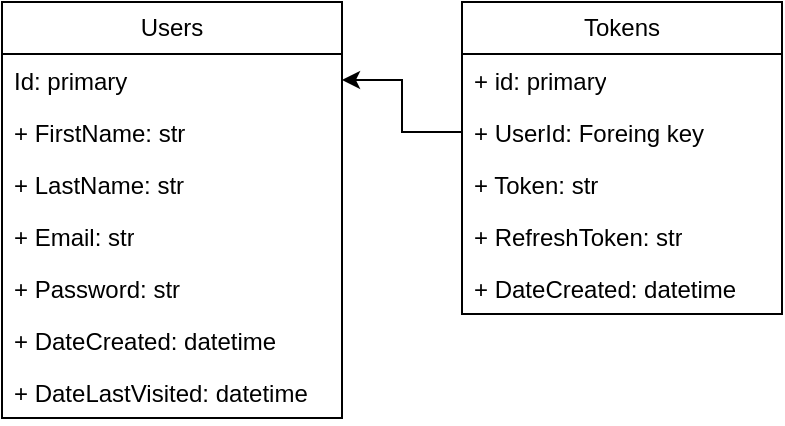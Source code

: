 <mxfile version="22.1.2" type="device">
  <diagram name="Страница — 1" id="LIQPw0zeLpigMZP6GkhF">
    <mxGraphModel dx="472" dy="827" grid="1" gridSize="10" guides="1" tooltips="1" connect="1" arrows="1" fold="1" page="1" pageScale="1" pageWidth="827" pageHeight="1169" math="0" shadow="0">
      <root>
        <mxCell id="0" />
        <mxCell id="1" parent="0" />
        <mxCell id="AipwCKXK7EPx2CywiBRM-5" value="Users" style="swimlane;fontStyle=0;childLayout=stackLayout;horizontal=1;startSize=26;fillColor=none;horizontalStack=0;resizeParent=1;resizeParentMax=0;resizeLast=0;collapsible=1;marginBottom=0;whiteSpace=wrap;html=1;" vertex="1" parent="1">
          <mxGeometry x="150" y="220" width="170" height="208" as="geometry" />
        </mxCell>
        <mxCell id="AipwCKXK7EPx2CywiBRM-6" value="Id: primary" style="text;strokeColor=none;fillColor=none;align=left;verticalAlign=top;spacingLeft=4;spacingRight=4;overflow=hidden;rotatable=0;points=[[0,0.5],[1,0.5]];portConstraint=eastwest;whiteSpace=wrap;html=1;" vertex="1" parent="AipwCKXK7EPx2CywiBRM-5">
          <mxGeometry y="26" width="170" height="26" as="geometry" />
        </mxCell>
        <mxCell id="AipwCKXK7EPx2CywiBRM-7" value="+ FirstName: str" style="text;strokeColor=none;fillColor=none;align=left;verticalAlign=top;spacingLeft=4;spacingRight=4;overflow=hidden;rotatable=0;points=[[0,0.5],[1,0.5]];portConstraint=eastwest;whiteSpace=wrap;html=1;" vertex="1" parent="AipwCKXK7EPx2CywiBRM-5">
          <mxGeometry y="52" width="170" height="26" as="geometry" />
        </mxCell>
        <mxCell id="AipwCKXK7EPx2CywiBRM-12" value="+ LastName: str" style="text;strokeColor=none;fillColor=none;align=left;verticalAlign=top;spacingLeft=4;spacingRight=4;overflow=hidden;rotatable=0;points=[[0,0.5],[1,0.5]];portConstraint=eastwest;whiteSpace=wrap;html=1;" vertex="1" parent="AipwCKXK7EPx2CywiBRM-5">
          <mxGeometry y="78" width="170" height="26" as="geometry" />
        </mxCell>
        <mxCell id="AipwCKXK7EPx2CywiBRM-8" value="+ Email: str" style="text;strokeColor=none;fillColor=none;align=left;verticalAlign=top;spacingLeft=4;spacingRight=4;overflow=hidden;rotatable=0;points=[[0,0.5],[1,0.5]];portConstraint=eastwest;whiteSpace=wrap;html=1;" vertex="1" parent="AipwCKXK7EPx2CywiBRM-5">
          <mxGeometry y="104" width="170" height="26" as="geometry" />
        </mxCell>
        <mxCell id="AipwCKXK7EPx2CywiBRM-10" value="+ Password: str" style="text;strokeColor=none;fillColor=none;align=left;verticalAlign=top;spacingLeft=4;spacingRight=4;overflow=hidden;rotatable=0;points=[[0,0.5],[1,0.5]];portConstraint=eastwest;whiteSpace=wrap;html=1;" vertex="1" parent="AipwCKXK7EPx2CywiBRM-5">
          <mxGeometry y="130" width="170" height="26" as="geometry" />
        </mxCell>
        <mxCell id="AipwCKXK7EPx2CywiBRM-11" value="+ DateCreated: datetime" style="text;strokeColor=none;fillColor=none;align=left;verticalAlign=top;spacingLeft=4;spacingRight=4;overflow=hidden;rotatable=0;points=[[0,0.5],[1,0.5]];portConstraint=eastwest;whiteSpace=wrap;html=1;" vertex="1" parent="AipwCKXK7EPx2CywiBRM-5">
          <mxGeometry y="156" width="170" height="26" as="geometry" />
        </mxCell>
        <mxCell id="AipwCKXK7EPx2CywiBRM-13" value="+ DateLastVisited: datetime" style="text;strokeColor=none;fillColor=none;align=left;verticalAlign=top;spacingLeft=4;spacingRight=4;overflow=hidden;rotatable=0;points=[[0,0.5],[1,0.5]];portConstraint=eastwest;whiteSpace=wrap;html=1;" vertex="1" parent="AipwCKXK7EPx2CywiBRM-5">
          <mxGeometry y="182" width="170" height="26" as="geometry" />
        </mxCell>
        <mxCell id="AipwCKXK7EPx2CywiBRM-22" value="Tokens" style="swimlane;fontStyle=0;childLayout=stackLayout;horizontal=1;startSize=26;fillColor=none;horizontalStack=0;resizeParent=1;resizeParentMax=0;resizeLast=0;collapsible=1;marginBottom=0;whiteSpace=wrap;html=1;" vertex="1" parent="1">
          <mxGeometry x="380" y="220" width="160" height="156" as="geometry" />
        </mxCell>
        <mxCell id="AipwCKXK7EPx2CywiBRM-23" value="+ id: primary" style="text;strokeColor=none;fillColor=none;align=left;verticalAlign=top;spacingLeft=4;spacingRight=4;overflow=hidden;rotatable=0;points=[[0,0.5],[1,0.5]];portConstraint=eastwest;whiteSpace=wrap;html=1;" vertex="1" parent="AipwCKXK7EPx2CywiBRM-22">
          <mxGeometry y="26" width="160" height="26" as="geometry" />
        </mxCell>
        <mxCell id="AipwCKXK7EPx2CywiBRM-24" value="+ UserId: Foreing key" style="text;strokeColor=none;fillColor=none;align=left;verticalAlign=top;spacingLeft=4;spacingRight=4;overflow=hidden;rotatable=0;points=[[0,0.5],[1,0.5]];portConstraint=eastwest;whiteSpace=wrap;html=1;" vertex="1" parent="AipwCKXK7EPx2CywiBRM-22">
          <mxGeometry y="52" width="160" height="26" as="geometry" />
        </mxCell>
        <mxCell id="AipwCKXK7EPx2CywiBRM-25" value="+ Token: str" style="text;strokeColor=none;fillColor=none;align=left;verticalAlign=top;spacingLeft=4;spacingRight=4;overflow=hidden;rotatable=0;points=[[0,0.5],[1,0.5]];portConstraint=eastwest;whiteSpace=wrap;html=1;" vertex="1" parent="AipwCKXK7EPx2CywiBRM-22">
          <mxGeometry y="78" width="160" height="26" as="geometry" />
        </mxCell>
        <mxCell id="AipwCKXK7EPx2CywiBRM-26" value="+ RefreshToken: str" style="text;strokeColor=none;fillColor=none;align=left;verticalAlign=top;spacingLeft=4;spacingRight=4;overflow=hidden;rotatable=0;points=[[0,0.5],[1,0.5]];portConstraint=eastwest;whiteSpace=wrap;html=1;" vertex="1" parent="AipwCKXK7EPx2CywiBRM-22">
          <mxGeometry y="104" width="160" height="26" as="geometry" />
        </mxCell>
        <mxCell id="AipwCKXK7EPx2CywiBRM-29" value="+ DateCreated: datetime" style="text;strokeColor=none;fillColor=none;align=left;verticalAlign=top;spacingLeft=4;spacingRight=4;overflow=hidden;rotatable=0;points=[[0,0.5],[1,0.5]];portConstraint=eastwest;whiteSpace=wrap;html=1;" vertex="1" parent="AipwCKXK7EPx2CywiBRM-22">
          <mxGeometry y="130" width="160" height="26" as="geometry" />
        </mxCell>
        <mxCell id="AipwCKXK7EPx2CywiBRM-28" style="edgeStyle=orthogonalEdgeStyle;rounded=0;orthogonalLoop=1;jettySize=auto;html=1;exitX=0;exitY=0.5;exitDx=0;exitDy=0;entryX=1;entryY=0.5;entryDx=0;entryDy=0;" edge="1" parent="1" source="AipwCKXK7EPx2CywiBRM-24" target="AipwCKXK7EPx2CywiBRM-6">
          <mxGeometry relative="1" as="geometry" />
        </mxCell>
      </root>
    </mxGraphModel>
  </diagram>
</mxfile>
